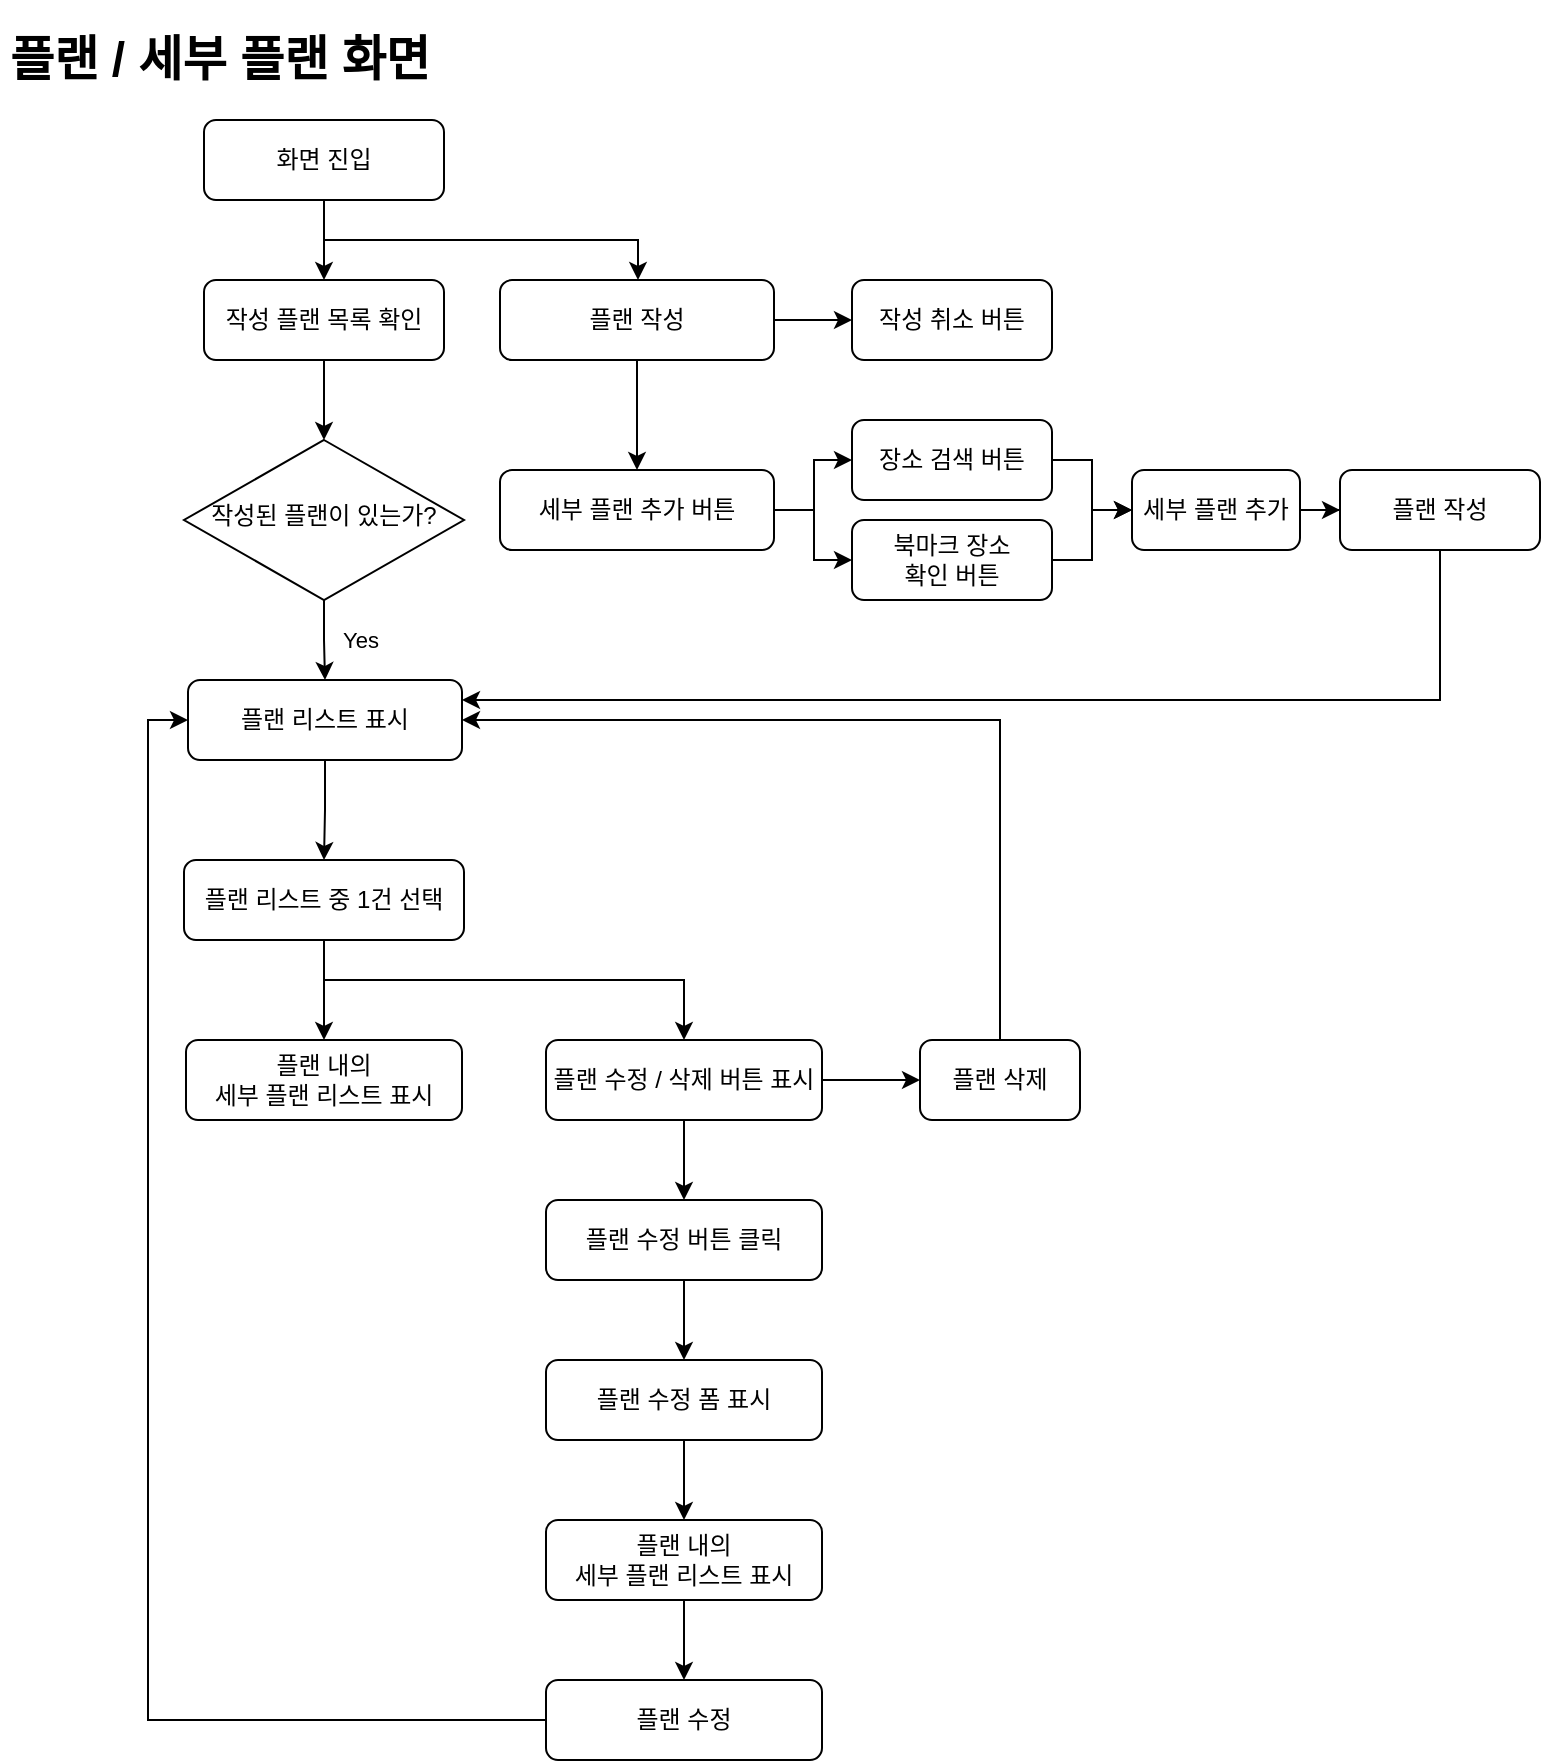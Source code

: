 <mxfile version="21.1.1" type="device">
  <diagram id="C5RBs43oDa-KdzZeNtuy" name="Page-1">
    <mxGraphModel dx="1194" dy="741" grid="1" gridSize="10" guides="1" tooltips="1" connect="1" arrows="1" fold="1" page="1" pageScale="1" pageWidth="827" pageHeight="1169" math="0" shadow="0">
      <root>
        <mxCell id="WIyWlLk6GJQsqaUBKTNV-0" />
        <mxCell id="WIyWlLk6GJQsqaUBKTNV-1" parent="WIyWlLk6GJQsqaUBKTNV-0" />
        <mxCell id="rMX6e4lPf-SOTEBbwDrU-0" value="" style="rounded=0;html=1;jettySize=auto;orthogonalLoop=1;fontSize=11;endArrow=classic;endFill=1;endSize=6;strokeWidth=1;shadow=0;labelBackgroundColor=none;edgeStyle=orthogonalEdgeStyle;entryX=0.5;entryY=0;entryDx=0;entryDy=0;" edge="1" parent="WIyWlLk6GJQsqaUBKTNV-1" source="rMX6e4lPf-SOTEBbwDrU-1" target="rMX6e4lPf-SOTEBbwDrU-52">
          <mxGeometry relative="1" as="geometry">
            <mxPoint x="182" y="130" as="targetPoint" />
          </mxGeometry>
        </mxCell>
        <mxCell id="rMX6e4lPf-SOTEBbwDrU-89" style="edgeStyle=orthogonalEdgeStyle;rounded=0;orthogonalLoop=1;jettySize=auto;html=1;" edge="1" parent="WIyWlLk6GJQsqaUBKTNV-1" source="rMX6e4lPf-SOTEBbwDrU-1" target="rMX6e4lPf-SOTEBbwDrU-53">
          <mxGeometry relative="1" as="geometry">
            <Array as="points">
              <mxPoint x="182" y="130" />
              <mxPoint x="339" y="130" />
            </Array>
          </mxGeometry>
        </mxCell>
        <mxCell id="rMX6e4lPf-SOTEBbwDrU-1" value="화면 진입" style="rounded=1;whiteSpace=wrap;html=1;fontSize=12;glass=0;strokeWidth=1;shadow=0;" vertex="1" parent="WIyWlLk6GJQsqaUBKTNV-1">
          <mxGeometry x="122" y="70" width="120" height="40" as="geometry" />
        </mxCell>
        <mxCell id="rMX6e4lPf-SOTEBbwDrU-48" value="&lt;h1&gt;플랜 / 세부 플랜 화면&lt;/h1&gt;" style="text;html=1;strokeColor=none;fillColor=none;spacing=5;spacingTop=-20;whiteSpace=wrap;overflow=hidden;rounded=0;" vertex="1" parent="WIyWlLk6GJQsqaUBKTNV-1">
          <mxGeometry x="20" y="20" width="273" height="40" as="geometry" />
        </mxCell>
        <mxCell id="rMX6e4lPf-SOTEBbwDrU-66" style="edgeStyle=orthogonalEdgeStyle;rounded=0;orthogonalLoop=1;jettySize=auto;html=1;entryX=0.5;entryY=0;entryDx=0;entryDy=0;" edge="1" parent="WIyWlLk6GJQsqaUBKTNV-1" source="rMX6e4lPf-SOTEBbwDrU-49" target="rMX6e4lPf-SOTEBbwDrU-57">
          <mxGeometry relative="1" as="geometry" />
        </mxCell>
        <mxCell id="rMX6e4lPf-SOTEBbwDrU-93" value="Yes" style="edgeLabel;html=1;align=center;verticalAlign=middle;resizable=0;points=[];" vertex="1" connectable="0" parent="rMX6e4lPf-SOTEBbwDrU-66">
          <mxGeometry x="-0.161" relative="1" as="geometry">
            <mxPoint x="18" y="3" as="offset" />
          </mxGeometry>
        </mxCell>
        <mxCell id="rMX6e4lPf-SOTEBbwDrU-49" value="작성된 플랜이 있는가?" style="rhombus;whiteSpace=wrap;html=1;shadow=0;fontFamily=Helvetica;fontSize=12;align=center;strokeWidth=1;spacing=6;spacingTop=-4;" vertex="1" parent="WIyWlLk6GJQsqaUBKTNV-1">
          <mxGeometry x="112" y="230" width="140" height="80" as="geometry" />
        </mxCell>
        <mxCell id="rMX6e4lPf-SOTEBbwDrU-64" style="edgeStyle=orthogonalEdgeStyle;rounded=0;orthogonalLoop=1;jettySize=auto;html=1;entryX=0.5;entryY=0;entryDx=0;entryDy=0;" edge="1" parent="WIyWlLk6GJQsqaUBKTNV-1" source="rMX6e4lPf-SOTEBbwDrU-52" target="rMX6e4lPf-SOTEBbwDrU-49">
          <mxGeometry relative="1" as="geometry" />
        </mxCell>
        <mxCell id="rMX6e4lPf-SOTEBbwDrU-52" value="작성 플랜 목록 확인" style="rounded=1;whiteSpace=wrap;html=1;fontSize=12;glass=0;strokeWidth=1;shadow=0;" vertex="1" parent="WIyWlLk6GJQsqaUBKTNV-1">
          <mxGeometry x="122" y="150" width="120" height="40" as="geometry" />
        </mxCell>
        <mxCell id="rMX6e4lPf-SOTEBbwDrU-82" style="edgeStyle=orthogonalEdgeStyle;rounded=0;orthogonalLoop=1;jettySize=auto;html=1;entryX=0;entryY=0.5;entryDx=0;entryDy=0;" edge="1" parent="WIyWlLk6GJQsqaUBKTNV-1" source="rMX6e4lPf-SOTEBbwDrU-53" target="rMX6e4lPf-SOTEBbwDrU-81">
          <mxGeometry relative="1" as="geometry" />
        </mxCell>
        <mxCell id="rMX6e4lPf-SOTEBbwDrU-83" style="edgeStyle=orthogonalEdgeStyle;rounded=0;orthogonalLoop=1;jettySize=auto;html=1;entryX=0.5;entryY=0;entryDx=0;entryDy=0;" edge="1" parent="WIyWlLk6GJQsqaUBKTNV-1" source="rMX6e4lPf-SOTEBbwDrU-53" target="rMX6e4lPf-SOTEBbwDrU-77">
          <mxGeometry relative="1" as="geometry" />
        </mxCell>
        <mxCell id="rMX6e4lPf-SOTEBbwDrU-53" value="플랜 작성" style="rounded=1;whiteSpace=wrap;html=1;fontSize=12;glass=0;strokeWidth=1;shadow=0;" vertex="1" parent="WIyWlLk6GJQsqaUBKTNV-1">
          <mxGeometry x="270" y="150" width="137" height="40" as="geometry" />
        </mxCell>
        <mxCell id="rMX6e4lPf-SOTEBbwDrU-59" style="edgeStyle=orthogonalEdgeStyle;rounded=0;orthogonalLoop=1;jettySize=auto;html=1;" edge="1" parent="WIyWlLk6GJQsqaUBKTNV-1" source="rMX6e4lPf-SOTEBbwDrU-54" target="rMX6e4lPf-SOTEBbwDrU-56">
          <mxGeometry relative="1" as="geometry" />
        </mxCell>
        <mxCell id="rMX6e4lPf-SOTEBbwDrU-60" style="edgeStyle=orthogonalEdgeStyle;rounded=0;orthogonalLoop=1;jettySize=auto;html=1;" edge="1" parent="WIyWlLk6GJQsqaUBKTNV-1" source="rMX6e4lPf-SOTEBbwDrU-54" target="rMX6e4lPf-SOTEBbwDrU-55">
          <mxGeometry relative="1" as="geometry">
            <Array as="points">
              <mxPoint x="182" y="500" />
              <mxPoint x="362" y="500" />
            </Array>
          </mxGeometry>
        </mxCell>
        <mxCell id="rMX6e4lPf-SOTEBbwDrU-54" value="플랜 리스트 중 1건 선택" style="rounded=1;whiteSpace=wrap;html=1;fontSize=12;glass=0;strokeWidth=1;shadow=0;" vertex="1" parent="WIyWlLk6GJQsqaUBKTNV-1">
          <mxGeometry x="112" y="440" width="140" height="40" as="geometry" />
        </mxCell>
        <mxCell id="rMX6e4lPf-SOTEBbwDrU-61" style="edgeStyle=orthogonalEdgeStyle;rounded=0;orthogonalLoop=1;jettySize=auto;html=1;entryX=0;entryY=0.5;entryDx=0;entryDy=0;" edge="1" parent="WIyWlLk6GJQsqaUBKTNV-1" source="rMX6e4lPf-SOTEBbwDrU-55" target="rMX6e4lPf-SOTEBbwDrU-58">
          <mxGeometry relative="1" as="geometry" />
        </mxCell>
        <mxCell id="rMX6e4lPf-SOTEBbwDrU-70" style="edgeStyle=orthogonalEdgeStyle;rounded=0;orthogonalLoop=1;jettySize=auto;html=1;entryX=0.5;entryY=0;entryDx=0;entryDy=0;" edge="1" parent="WIyWlLk6GJQsqaUBKTNV-1" source="rMX6e4lPf-SOTEBbwDrU-55" target="rMX6e4lPf-SOTEBbwDrU-68">
          <mxGeometry relative="1" as="geometry" />
        </mxCell>
        <mxCell id="rMX6e4lPf-SOTEBbwDrU-55" value="플랜 수정 / 삭제 버튼 표시" style="rounded=1;whiteSpace=wrap;html=1;fontSize=12;glass=0;strokeWidth=1;shadow=0;" vertex="1" parent="WIyWlLk6GJQsqaUBKTNV-1">
          <mxGeometry x="293" y="530" width="138" height="40" as="geometry" />
        </mxCell>
        <mxCell id="rMX6e4lPf-SOTEBbwDrU-56" value="플랜 내의&lt;br&gt;세부 플랜 리스트 표시" style="rounded=1;whiteSpace=wrap;html=1;fontSize=12;glass=0;strokeWidth=1;shadow=0;" vertex="1" parent="WIyWlLk6GJQsqaUBKTNV-1">
          <mxGeometry x="113" y="530" width="138" height="40" as="geometry" />
        </mxCell>
        <mxCell id="rMX6e4lPf-SOTEBbwDrU-67" style="edgeStyle=orthogonalEdgeStyle;rounded=0;orthogonalLoop=1;jettySize=auto;html=1;" edge="1" parent="WIyWlLk6GJQsqaUBKTNV-1" source="rMX6e4lPf-SOTEBbwDrU-57" target="rMX6e4lPf-SOTEBbwDrU-54">
          <mxGeometry relative="1" as="geometry" />
        </mxCell>
        <mxCell id="rMX6e4lPf-SOTEBbwDrU-57" value="플랜 리스트 표시" style="rounded=1;whiteSpace=wrap;html=1;fontSize=12;glass=0;strokeWidth=1;shadow=0;" vertex="1" parent="WIyWlLk6GJQsqaUBKTNV-1">
          <mxGeometry x="114" y="350" width="137" height="40" as="geometry" />
        </mxCell>
        <mxCell id="rMX6e4lPf-SOTEBbwDrU-62" style="edgeStyle=orthogonalEdgeStyle;rounded=0;orthogonalLoop=1;jettySize=auto;html=1;entryX=1;entryY=0.5;entryDx=0;entryDy=0;" edge="1" parent="WIyWlLk6GJQsqaUBKTNV-1" source="rMX6e4lPf-SOTEBbwDrU-58" target="rMX6e4lPf-SOTEBbwDrU-57">
          <mxGeometry relative="1" as="geometry">
            <Array as="points">
              <mxPoint x="520" y="370" />
            </Array>
          </mxGeometry>
        </mxCell>
        <mxCell id="rMX6e4lPf-SOTEBbwDrU-58" value="플랜 삭제" style="rounded=1;whiteSpace=wrap;html=1;fontSize=12;glass=0;strokeWidth=1;shadow=0;" vertex="1" parent="WIyWlLk6GJQsqaUBKTNV-1">
          <mxGeometry x="480" y="530" width="80" height="40" as="geometry" />
        </mxCell>
        <mxCell id="rMX6e4lPf-SOTEBbwDrU-71" style="edgeStyle=orthogonalEdgeStyle;rounded=0;orthogonalLoop=1;jettySize=auto;html=1;" edge="1" parent="WIyWlLk6GJQsqaUBKTNV-1" source="rMX6e4lPf-SOTEBbwDrU-68" target="rMX6e4lPf-SOTEBbwDrU-69">
          <mxGeometry relative="1" as="geometry" />
        </mxCell>
        <mxCell id="rMX6e4lPf-SOTEBbwDrU-68" value="플랜 수정 버튼 클릭" style="rounded=1;whiteSpace=wrap;html=1;fontSize=12;glass=0;strokeWidth=1;shadow=0;" vertex="1" parent="WIyWlLk6GJQsqaUBKTNV-1">
          <mxGeometry x="293" y="610" width="138" height="40" as="geometry" />
        </mxCell>
        <mxCell id="rMX6e4lPf-SOTEBbwDrU-74" style="edgeStyle=orthogonalEdgeStyle;rounded=0;orthogonalLoop=1;jettySize=auto;html=1;entryX=0.5;entryY=0;entryDx=0;entryDy=0;" edge="1" parent="WIyWlLk6GJQsqaUBKTNV-1" source="rMX6e4lPf-SOTEBbwDrU-69" target="rMX6e4lPf-SOTEBbwDrU-72">
          <mxGeometry relative="1" as="geometry" />
        </mxCell>
        <mxCell id="rMX6e4lPf-SOTEBbwDrU-69" value="플랜 수정 폼 표시" style="rounded=1;whiteSpace=wrap;html=1;fontSize=12;glass=0;strokeWidth=1;shadow=0;" vertex="1" parent="WIyWlLk6GJQsqaUBKTNV-1">
          <mxGeometry x="293" y="690" width="138" height="40" as="geometry" />
        </mxCell>
        <mxCell id="rMX6e4lPf-SOTEBbwDrU-75" style="edgeStyle=orthogonalEdgeStyle;rounded=0;orthogonalLoop=1;jettySize=auto;html=1;entryX=0.5;entryY=0;entryDx=0;entryDy=0;" edge="1" parent="WIyWlLk6GJQsqaUBKTNV-1" source="rMX6e4lPf-SOTEBbwDrU-72" target="rMX6e4lPf-SOTEBbwDrU-73">
          <mxGeometry relative="1" as="geometry" />
        </mxCell>
        <mxCell id="rMX6e4lPf-SOTEBbwDrU-72" value="플랜 내의&lt;br&gt;세부 플랜 리스트 표시" style="rounded=1;whiteSpace=wrap;html=1;fontSize=12;glass=0;strokeWidth=1;shadow=0;" vertex="1" parent="WIyWlLk6GJQsqaUBKTNV-1">
          <mxGeometry x="293" y="770" width="138" height="40" as="geometry" />
        </mxCell>
        <mxCell id="rMX6e4lPf-SOTEBbwDrU-76" style="edgeStyle=orthogonalEdgeStyle;rounded=0;orthogonalLoop=1;jettySize=auto;html=1;entryX=0;entryY=0.5;entryDx=0;entryDy=0;" edge="1" parent="WIyWlLk6GJQsqaUBKTNV-1" source="rMX6e4lPf-SOTEBbwDrU-73" target="rMX6e4lPf-SOTEBbwDrU-57">
          <mxGeometry relative="1" as="geometry" />
        </mxCell>
        <mxCell id="rMX6e4lPf-SOTEBbwDrU-73" value="플랜 수정" style="rounded=1;whiteSpace=wrap;html=1;fontSize=12;glass=0;strokeWidth=1;shadow=0;" vertex="1" parent="WIyWlLk6GJQsqaUBKTNV-1">
          <mxGeometry x="293" y="850" width="138" height="40" as="geometry" />
        </mxCell>
        <mxCell id="rMX6e4lPf-SOTEBbwDrU-84" style="edgeStyle=orthogonalEdgeStyle;rounded=0;orthogonalLoop=1;jettySize=auto;html=1;" edge="1" parent="WIyWlLk6GJQsqaUBKTNV-1" source="rMX6e4lPf-SOTEBbwDrU-77" target="rMX6e4lPf-SOTEBbwDrU-78">
          <mxGeometry relative="1" as="geometry" />
        </mxCell>
        <mxCell id="rMX6e4lPf-SOTEBbwDrU-85" style="edgeStyle=orthogonalEdgeStyle;rounded=0;orthogonalLoop=1;jettySize=auto;html=1;entryX=0;entryY=0.5;entryDx=0;entryDy=0;" edge="1" parent="WIyWlLk6GJQsqaUBKTNV-1" source="rMX6e4lPf-SOTEBbwDrU-77" target="rMX6e4lPf-SOTEBbwDrU-79">
          <mxGeometry relative="1" as="geometry" />
        </mxCell>
        <mxCell id="rMX6e4lPf-SOTEBbwDrU-77" value="세부 플랜 추가 버튼" style="rounded=1;whiteSpace=wrap;html=1;fontSize=12;glass=0;strokeWidth=1;shadow=0;" vertex="1" parent="WIyWlLk6GJQsqaUBKTNV-1">
          <mxGeometry x="270" y="245" width="137" height="40" as="geometry" />
        </mxCell>
        <mxCell id="rMX6e4lPf-SOTEBbwDrU-86" style="edgeStyle=orthogonalEdgeStyle;rounded=0;orthogonalLoop=1;jettySize=auto;html=1;entryX=0;entryY=0.5;entryDx=0;entryDy=0;" edge="1" parent="WIyWlLk6GJQsqaUBKTNV-1" source="rMX6e4lPf-SOTEBbwDrU-78" target="rMX6e4lPf-SOTEBbwDrU-80">
          <mxGeometry relative="1" as="geometry" />
        </mxCell>
        <mxCell id="rMX6e4lPf-SOTEBbwDrU-78" value="장소 검색 버튼" style="rounded=1;whiteSpace=wrap;html=1;fontSize=12;glass=0;strokeWidth=1;shadow=0;" vertex="1" parent="WIyWlLk6GJQsqaUBKTNV-1">
          <mxGeometry x="446" y="220" width="100" height="40" as="geometry" />
        </mxCell>
        <mxCell id="rMX6e4lPf-SOTEBbwDrU-87" style="edgeStyle=orthogonalEdgeStyle;rounded=0;orthogonalLoop=1;jettySize=auto;html=1;entryX=0;entryY=0.5;entryDx=0;entryDy=0;" edge="1" parent="WIyWlLk6GJQsqaUBKTNV-1" source="rMX6e4lPf-SOTEBbwDrU-79" target="rMX6e4lPf-SOTEBbwDrU-80">
          <mxGeometry relative="1" as="geometry" />
        </mxCell>
        <mxCell id="rMX6e4lPf-SOTEBbwDrU-79" value="북마크 장소&lt;br&gt;확인 버튼" style="rounded=1;whiteSpace=wrap;html=1;fontSize=12;glass=0;strokeWidth=1;shadow=0;" vertex="1" parent="WIyWlLk6GJQsqaUBKTNV-1">
          <mxGeometry x="446" y="270" width="100" height="40" as="geometry" />
        </mxCell>
        <mxCell id="rMX6e4lPf-SOTEBbwDrU-90" style="edgeStyle=orthogonalEdgeStyle;rounded=0;orthogonalLoop=1;jettySize=auto;html=1;entryX=0;entryY=0.5;entryDx=0;entryDy=0;" edge="1" parent="WIyWlLk6GJQsqaUBKTNV-1" source="rMX6e4lPf-SOTEBbwDrU-80" target="rMX6e4lPf-SOTEBbwDrU-88">
          <mxGeometry relative="1" as="geometry" />
        </mxCell>
        <mxCell id="rMX6e4lPf-SOTEBbwDrU-80" value="세부 플랜 추가" style="rounded=1;whiteSpace=wrap;html=1;fontSize=12;glass=0;strokeWidth=1;shadow=0;" vertex="1" parent="WIyWlLk6GJQsqaUBKTNV-1">
          <mxGeometry x="586" y="245" width="84" height="40" as="geometry" />
        </mxCell>
        <mxCell id="rMX6e4lPf-SOTEBbwDrU-81" value="작성 취소 버튼" style="rounded=1;whiteSpace=wrap;html=1;fontSize=12;glass=0;strokeWidth=1;shadow=0;" vertex="1" parent="WIyWlLk6GJQsqaUBKTNV-1">
          <mxGeometry x="446" y="150" width="100" height="40" as="geometry" />
        </mxCell>
        <mxCell id="rMX6e4lPf-SOTEBbwDrU-92" style="edgeStyle=orthogonalEdgeStyle;rounded=0;orthogonalLoop=1;jettySize=auto;html=1;entryX=1;entryY=0.25;entryDx=0;entryDy=0;" edge="1" parent="WIyWlLk6GJQsqaUBKTNV-1" source="rMX6e4lPf-SOTEBbwDrU-88" target="rMX6e4lPf-SOTEBbwDrU-57">
          <mxGeometry relative="1" as="geometry">
            <Array as="points">
              <mxPoint x="740" y="360" />
            </Array>
          </mxGeometry>
        </mxCell>
        <mxCell id="rMX6e4lPf-SOTEBbwDrU-88" value="플랜 작성" style="rounded=1;whiteSpace=wrap;html=1;fontSize=12;glass=0;strokeWidth=1;shadow=0;" vertex="1" parent="WIyWlLk6GJQsqaUBKTNV-1">
          <mxGeometry x="690" y="245" width="100" height="40" as="geometry" />
        </mxCell>
      </root>
    </mxGraphModel>
  </diagram>
</mxfile>
